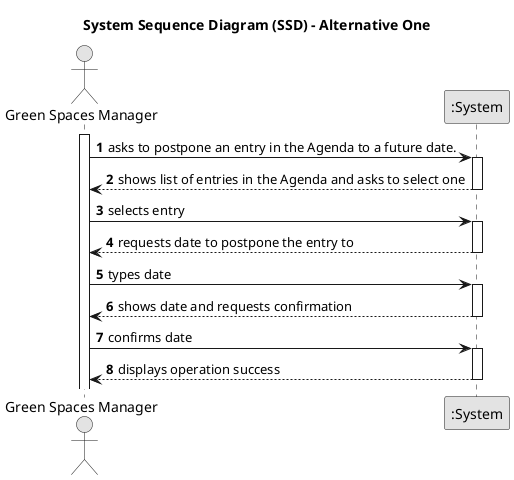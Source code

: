 @startuml
skinparam monochrome true
skinparam packageStyle rectangle
skinparam shadowing false

title System Sequence Diagram (SSD) - Alternative One

autonumber

actor "Green Spaces Manager" as GSM
participant ":System" as System

activate GSM

    GSM -> System : asks to postpone an entry in the Agenda to a future date.
    activate System

            System --> GSM : shows list of entries in the Agenda and asks to select one
        deactivate System

        GSM -> System : selects entry
        activate System


        System --> GSM : requests date to postpone the entry to
    deactivate System

    GSM -> System : types date
    activate System

    System --> GSM : shows date and requests confirmation
    deactivate System

    GSM -> System : confirms date
    activate System

    System --> GSM : displays operation success
    deactivate System

@enduml